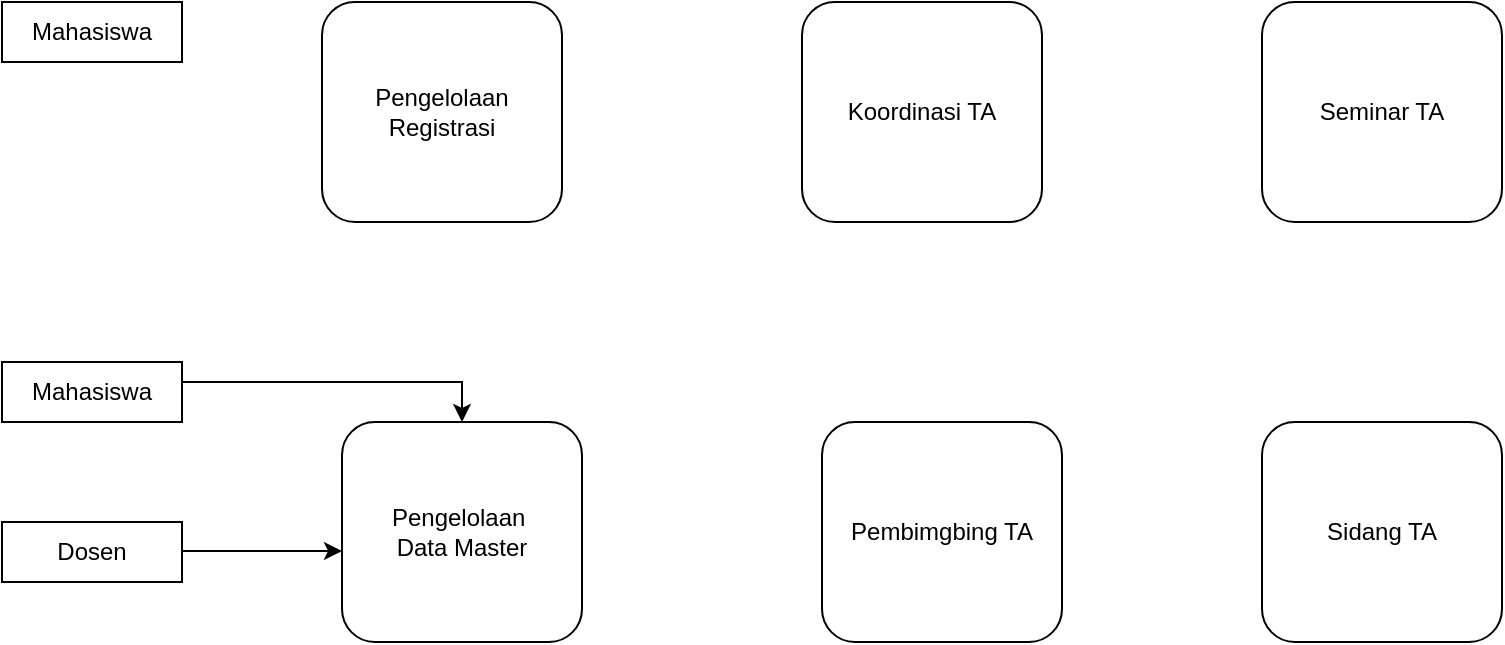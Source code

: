 <mxfile version="24.7.8">
  <diagram name="Page-1" id="WwoQwfmbeX9JPFcbBlil">
    <mxGraphModel dx="880" dy="524" grid="1" gridSize="10" guides="1" tooltips="1" connect="1" arrows="1" fold="1" page="1" pageScale="1" pageWidth="1972" pageHeight="988" math="0" shadow="0">
      <root>
        <mxCell id="0" />
        <mxCell id="1" parent="0" />
        <mxCell id="BE_Xc_fDtBHNQUnj50oX-1" value="Pengelolaan&lt;div&gt;Registrasi&lt;/div&gt;" style="rounded=1;whiteSpace=wrap;html=1;" vertex="1" parent="1">
          <mxGeometry x="190" y="190" width="120" height="110" as="geometry" />
        </mxCell>
        <mxCell id="BE_Xc_fDtBHNQUnj50oX-4" value="Koordinasi TA" style="rounded=1;whiteSpace=wrap;html=1;" vertex="1" parent="1">
          <mxGeometry x="430" y="190" width="120" height="110" as="geometry" />
        </mxCell>
        <mxCell id="BE_Xc_fDtBHNQUnj50oX-5" value="Seminar TA" style="rounded=1;whiteSpace=wrap;html=1;" vertex="1" parent="1">
          <mxGeometry x="660" y="190" width="120" height="110" as="geometry" />
        </mxCell>
        <mxCell id="BE_Xc_fDtBHNQUnj50oX-6" value="Pembimgbing TA" style="rounded=1;whiteSpace=wrap;html=1;" vertex="1" parent="1">
          <mxGeometry x="440" y="400" width="120" height="110" as="geometry" />
        </mxCell>
        <mxCell id="BE_Xc_fDtBHNQUnj50oX-7" value="Sidang TA" style="rounded=1;whiteSpace=wrap;html=1;" vertex="1" parent="1">
          <mxGeometry x="660" y="400" width="120" height="110" as="geometry" />
        </mxCell>
        <mxCell id="BE_Xc_fDtBHNQUnj50oX-23" value="Pengelolaan&amp;nbsp;&lt;div&gt;Data Master&lt;/div&gt;" style="rounded=1;whiteSpace=wrap;html=1;" vertex="1" parent="1">
          <mxGeometry x="200" y="400" width="120" height="110" as="geometry" />
        </mxCell>
        <mxCell id="BE_Xc_fDtBHNQUnj50oX-26" value="Mahasiswa" style="rounded=0;whiteSpace=wrap;html=1;" vertex="1" parent="1">
          <mxGeometry x="30" y="370" width="90" height="30" as="geometry" />
        </mxCell>
        <mxCell id="BE_Xc_fDtBHNQUnj50oX-27" value="Dosen" style="rounded=0;whiteSpace=wrap;html=1;" vertex="1" parent="1">
          <mxGeometry x="30" y="450" width="90" height="30" as="geometry" />
        </mxCell>
        <mxCell id="BE_Xc_fDtBHNQUnj50oX-28" value="Mahasiswa" style="rounded=0;whiteSpace=wrap;html=1;" vertex="1" parent="1">
          <mxGeometry x="30" y="190" width="90" height="30" as="geometry" />
        </mxCell>
        <mxCell id="BE_Xc_fDtBHNQUnj50oX-29" value="" style="endArrow=classic;html=1;rounded=0;entryX=0.5;entryY=0;entryDx=0;entryDy=0;" edge="1" parent="1" target="BE_Xc_fDtBHNQUnj50oX-23">
          <mxGeometry width="50" height="50" relative="1" as="geometry">
            <mxPoint x="120" y="380" as="sourcePoint" />
            <mxPoint x="170" y="330" as="targetPoint" />
            <Array as="points">
              <mxPoint x="260" y="380" />
            </Array>
          </mxGeometry>
        </mxCell>
        <mxCell id="BE_Xc_fDtBHNQUnj50oX-31" value="" style="endArrow=classic;html=1;rounded=0;" edge="1" parent="1">
          <mxGeometry width="50" height="50" relative="1" as="geometry">
            <mxPoint x="120" y="464.5" as="sourcePoint" />
            <mxPoint x="200" y="464.5" as="targetPoint" />
          </mxGeometry>
        </mxCell>
      </root>
    </mxGraphModel>
  </diagram>
</mxfile>
